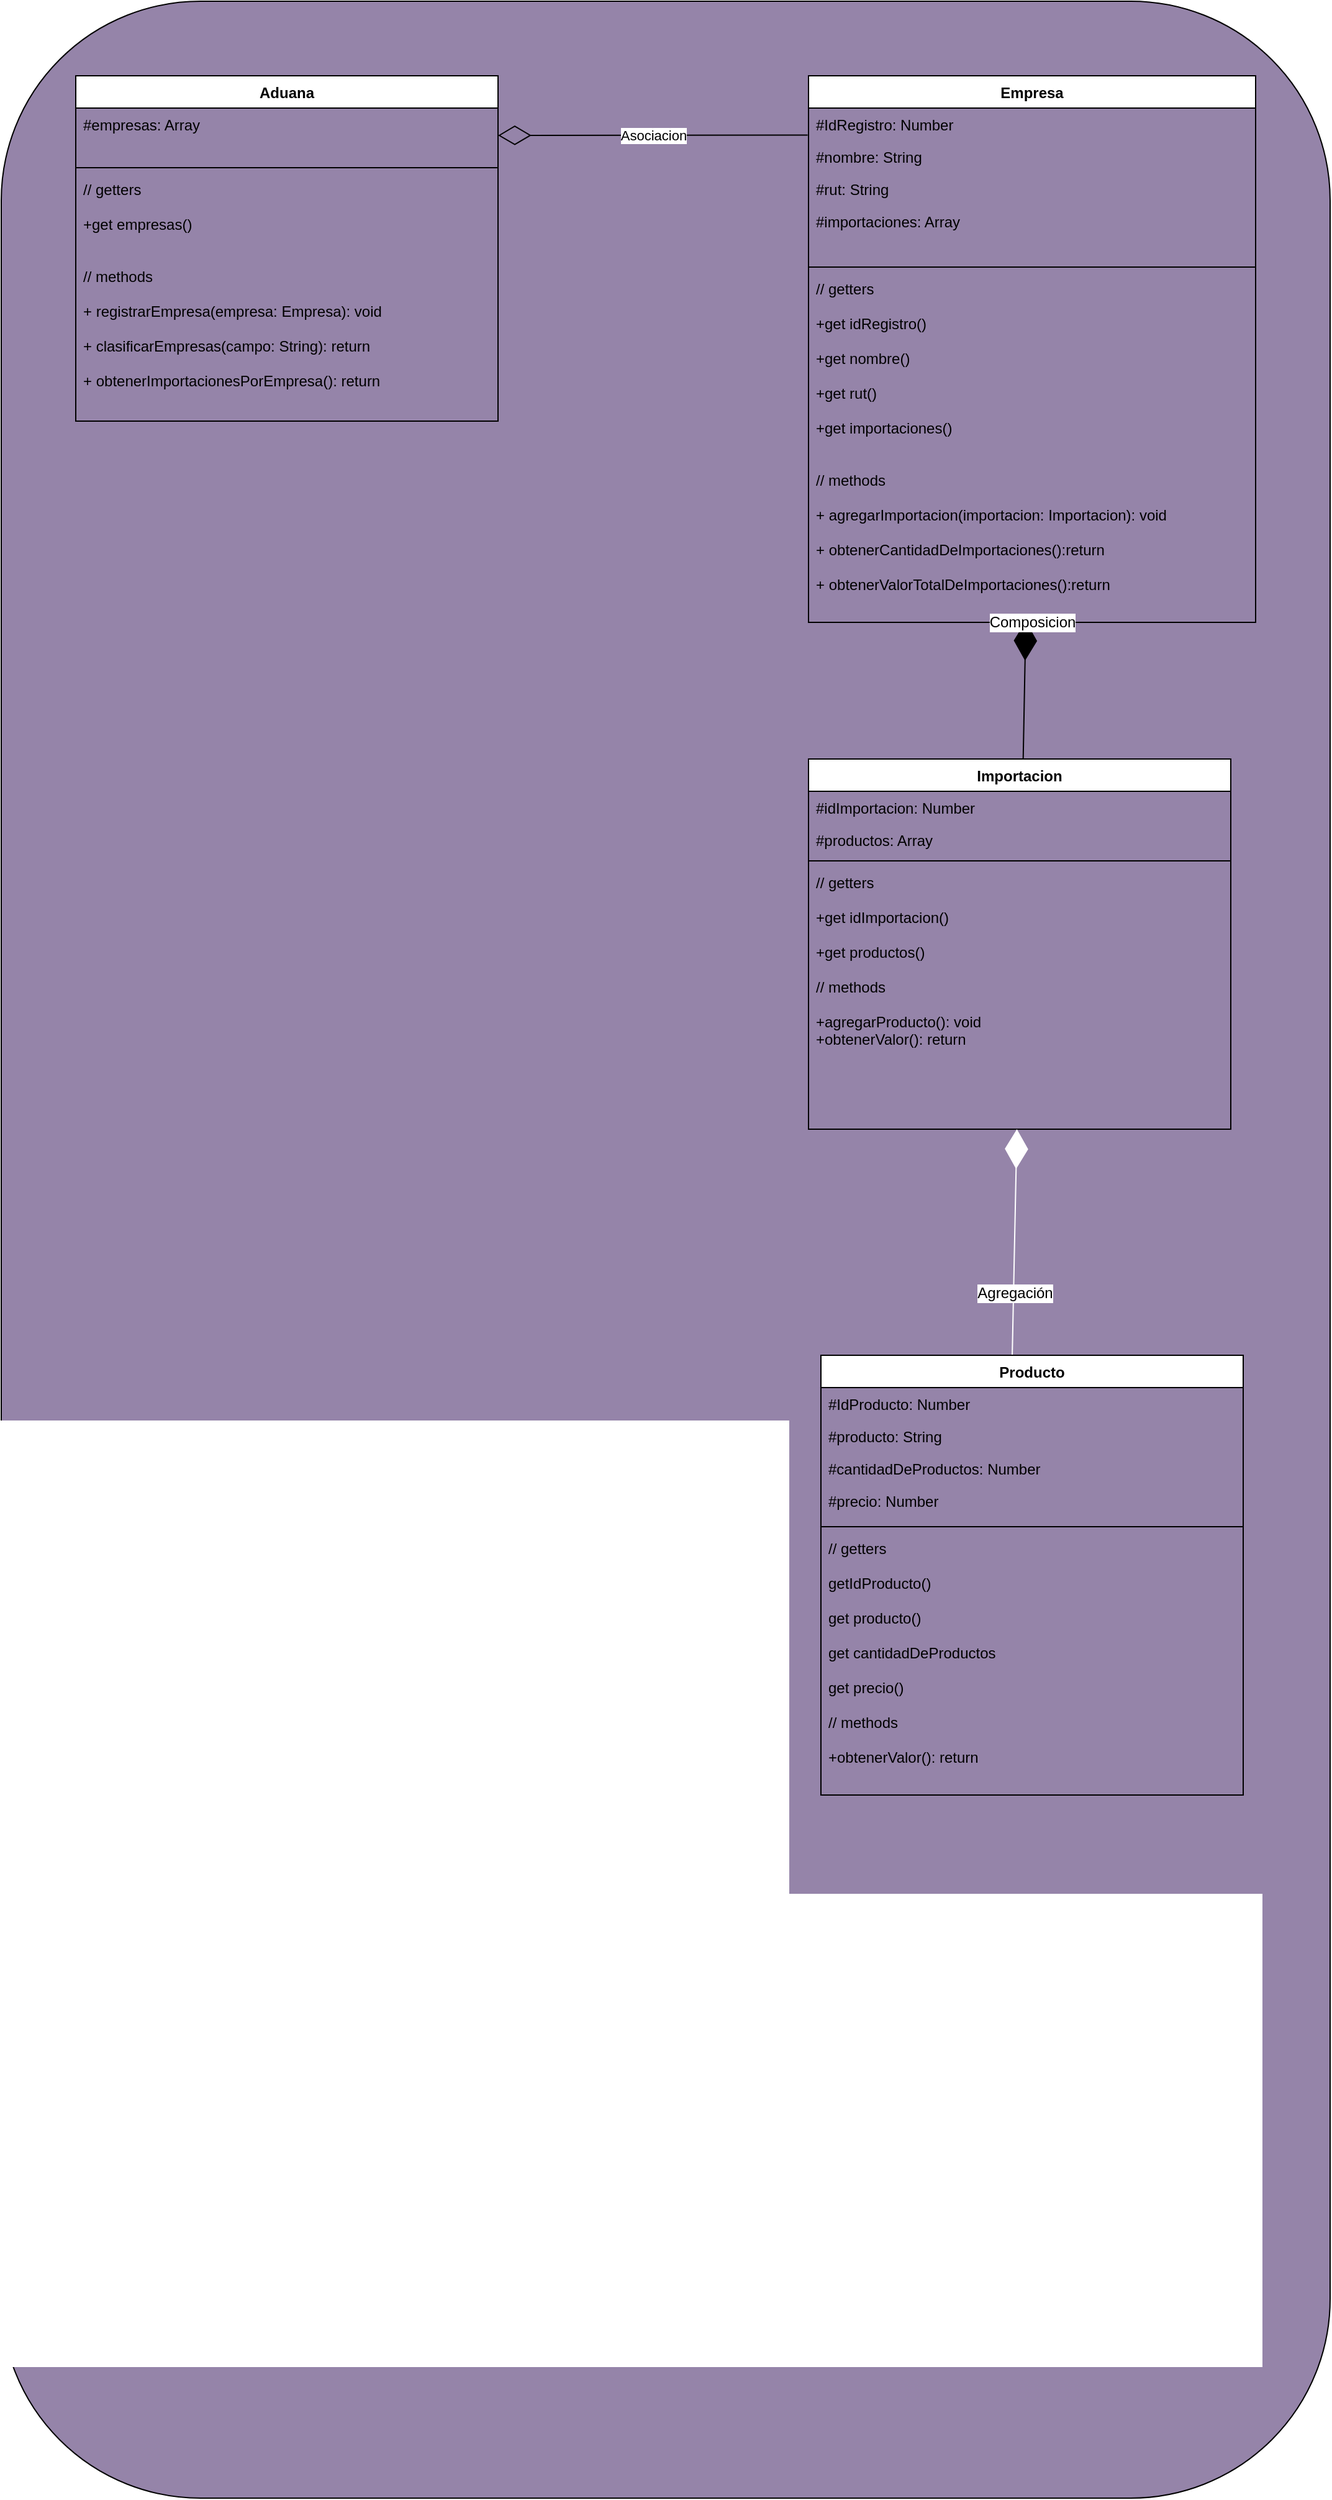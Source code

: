 <mxfile>
    <diagram id="4todYQkUyZ6tXBafg4P6" name="Página-1">
        <mxGraphModel dx="752" dy="521" grid="1" gridSize="10" guides="1" tooltips="1" connect="1" arrows="1" fold="1" page="1" pageScale="1" pageWidth="827" pageHeight="1169" math="0" shadow="0">
            <root>
                <mxCell id="0"/>
                <mxCell id="1" parent="0"/>
                <mxCell id="73" value="" style="rounded=1;whiteSpace=wrap;html=1;fontColor=#000000;fillColor=#9584a9;" parent="1" vertex="1">
                    <mxGeometry x="100" y="30" width="1070" height="2010" as="geometry"/>
                </mxCell>
                <mxCell id="2" value="Empresa" style="swimlane;fontStyle=1;align=center;verticalAlign=top;childLayout=stackLayout;horizontal=1;startSize=26;horizontalStack=0;resizeParent=1;resizeParentMax=0;resizeLast=0;collapsible=1;marginBottom=0;" parent="1" vertex="1">
                    <mxGeometry x="750" y="90" width="360" height="440" as="geometry"/>
                </mxCell>
                <mxCell id="3" value="#IdRegistro: Number" style="text;strokeColor=none;fillColor=none;align=left;verticalAlign=top;spacingLeft=4;spacingRight=4;overflow=hidden;rotatable=0;points=[[0,0.5],[1,0.5]];portConstraint=eastwest;" parent="2" vertex="1">
                    <mxGeometry y="26" width="360" height="26" as="geometry"/>
                </mxCell>
                <mxCell id="6" value="#nombre: String" style="text;strokeColor=none;fillColor=none;align=left;verticalAlign=top;spacingLeft=4;spacingRight=4;overflow=hidden;rotatable=0;points=[[0,0.5],[1,0.5]];portConstraint=eastwest;" parent="2" vertex="1">
                    <mxGeometry y="52" width="360" height="26" as="geometry"/>
                </mxCell>
                <mxCell id="46" value="#rut: String" style="text;strokeColor=none;fillColor=none;align=left;verticalAlign=top;spacingLeft=4;spacingRight=4;overflow=hidden;rotatable=0;points=[[0,0.5],[1,0.5]];portConstraint=eastwest;" parent="2" vertex="1">
                    <mxGeometry y="78" width="360" height="26" as="geometry"/>
                </mxCell>
                <mxCell id="64" value="#importaciones: Array" style="text;strokeColor=none;fillColor=none;align=left;verticalAlign=top;spacingLeft=4;spacingRight=4;overflow=hidden;rotatable=0;points=[[0,0.5],[1,0.5]];portConstraint=eastwest;" parent="2" vertex="1">
                    <mxGeometry y="104" width="360" height="46" as="geometry"/>
                </mxCell>
                <mxCell id="4" value="" style="line;strokeWidth=1;fillColor=none;align=left;verticalAlign=middle;spacingTop=-1;spacingLeft=3;spacingRight=3;rotatable=0;labelPosition=right;points=[];portConstraint=eastwest;strokeColor=inherit;" parent="2" vertex="1">
                    <mxGeometry y="150" width="360" height="8" as="geometry"/>
                </mxCell>
                <mxCell id="65" value="// getters&#10;&#10;+get idRegistro()&#10;&#10;+get nombre()&#10;&#10;+get rut()&#10;&#10;+get importaciones()&#10;&#10;&#10;// methods&#10;&#10;+ agregarImportacion(importacion: Importacion): void&#10;&#10;+ obtenerCantidadDeImportaciones():return&#10;&#10;+ obtenerValorTotalDeImportaciones():return&#10;" style="text;strokeColor=none;fillColor=none;align=left;verticalAlign=top;spacingLeft=4;spacingRight=4;overflow=hidden;rotatable=0;points=[[0,0.5],[1,0.5]];portConstraint=eastwest;" parent="2" vertex="1">
                    <mxGeometry y="158" width="360" height="282" as="geometry"/>
                </mxCell>
                <mxCell id="8" value="Aduana" style="swimlane;fontStyle=1;align=center;verticalAlign=top;childLayout=stackLayout;horizontal=1;startSize=26;horizontalStack=0;resizeParent=1;resizeParentMax=0;resizeLast=0;collapsible=1;marginBottom=0;" parent="1" vertex="1">
                    <mxGeometry x="160" y="90" width="340" height="278" as="geometry"/>
                </mxCell>
                <mxCell id="9" value="#empresas: Array    " style="text;strokeColor=none;fillColor=none;align=left;verticalAlign=top;spacingLeft=4;spacingRight=4;overflow=hidden;rotatable=0;points=[[0,0.5],[1,0.5]];portConstraint=eastwest;" parent="8" vertex="1">
                    <mxGeometry y="26" width="340" height="44" as="geometry"/>
                </mxCell>
                <mxCell id="10" value="" style="line;strokeWidth=1;fillColor=none;align=left;verticalAlign=middle;spacingTop=-1;spacingLeft=3;spacingRight=3;rotatable=0;labelPosition=right;points=[];portConstraint=eastwest;strokeColor=inherit;" parent="8" vertex="1">
                    <mxGeometry y="70" width="340" height="8" as="geometry"/>
                </mxCell>
                <mxCell id="11" value="// getters&#10;&#10;+get empresas()&#10;&#10;&#10;// methods&#10;&#10;+ registrarEmpresa(empresa: Empresa): void&#10;&#10;+ clasificarEmpresas(campo: String): return&#10;&#10;+ obtenerImportacionesPorEmpresa(): return&#10;" style="text;strokeColor=none;fillColor=none;align=left;verticalAlign=top;spacingLeft=4;spacingRight=4;overflow=hidden;rotatable=0;points=[[0,0.5],[1,0.5]];portConstraint=eastwest;" parent="8" vertex="1">
                    <mxGeometry y="78" width="340" height="200" as="geometry"/>
                </mxCell>
                <mxCell id="63" value="Composicion" style="edgeStyle=none;html=1;fontSize=12;targetPerimeterSpacing=0;endSize=29;endArrow=diamondThin;endFill=1;strokeColor=#000000;entryX=0.486;entryY=0.996;entryDx=0;entryDy=0;entryPerimeter=0;" parent="1" source="18" target="65" edge="1">
                    <mxGeometry x="1" y="-5" relative="1" as="geometry">
                        <mxPoint x="780" y="460" as="targetPoint"/>
                        <mxPoint x="762" y="520" as="sourcePoint"/>
                        <mxPoint y="1" as="offset"/>
                    </mxGeometry>
                </mxCell>
                <mxCell id="18" value="Importacion" style="swimlane;fontStyle=1;align=center;verticalAlign=top;childLayout=stackLayout;horizontal=1;startSize=26;horizontalStack=0;resizeParent=1;resizeParentMax=0;resizeLast=0;collapsible=1;marginBottom=0;" parent="1" vertex="1">
                    <mxGeometry x="750" y="640" width="340" height="298" as="geometry"/>
                </mxCell>
                <mxCell id="48" value="#idImportacion: Number" style="text;strokeColor=none;fillColor=none;align=left;verticalAlign=top;spacingLeft=4;spacingRight=4;overflow=hidden;rotatable=0;points=[[0,0.5],[1,0.5]];portConstraint=eastwest;" parent="18" vertex="1">
                    <mxGeometry y="26" width="340" height="26" as="geometry"/>
                </mxCell>
                <mxCell id="47" value="#productos: Array" style="text;strokeColor=none;fillColor=none;align=left;verticalAlign=top;spacingLeft=4;spacingRight=4;overflow=hidden;rotatable=0;points=[[0,0.5],[1,0.5]];portConstraint=eastwest;" parent="18" vertex="1">
                    <mxGeometry y="52" width="340" height="26" as="geometry"/>
                </mxCell>
                <mxCell id="20" value="" style="line;strokeWidth=1;fillColor=none;align=left;verticalAlign=middle;spacingTop=-1;spacingLeft=3;spacingRight=3;rotatable=0;labelPosition=right;points=[];portConstraint=eastwest;strokeColor=inherit;" parent="18" vertex="1">
                    <mxGeometry y="78" width="340" height="8" as="geometry"/>
                </mxCell>
                <mxCell id="21" value="// getters&#10;&#10;+get idImportacion()&#10;&#10;+get productos()&#10;&#10;// methods&#10;&#10;+agregarProducto(): void&#10;+obtenerValor(): return" style="text;strokeColor=none;fillColor=none;align=left;verticalAlign=top;spacingLeft=4;spacingRight=4;overflow=hidden;rotatable=0;points=[[0,0.5],[1,0.5]];portConstraint=eastwest;" parent="18" vertex="1">
                    <mxGeometry y="86" width="340" height="212" as="geometry"/>
                </mxCell>
                <mxCell id="70" value="Asociacion" style="endArrow=diamondThin;endFill=0;endSize=24;html=1;exitX=-0.002;exitY=0.835;exitDx=0;exitDy=0;entryX=1;entryY=0.5;entryDx=0;entryDy=0;exitPerimeter=0;" parent="1" source="3" target="9" edge="1">
                    <mxGeometry width="160" relative="1" as="geometry">
                        <mxPoint x="180" y="296" as="sourcePoint"/>
                        <mxPoint x="340" y="296" as="targetPoint"/>
                        <Array as="points"/>
                    </mxGeometry>
                </mxCell>
                <mxCell id="78" value="Agregación" style="edgeStyle=none;html=1;fontSize=12;targetPerimeterSpacing=0;endSize=29;endArrow=diamondThin;endFill=1;strokeColor=#FFFFFF;exitX=0.453;exitY=0.002;exitDx=0;exitDy=0;fillColor=#f9f7ed;exitPerimeter=0;" edge="1" parent="1" source="80" target="21">
                    <mxGeometry x="-0.46" y="-1" relative="1" as="geometry">
                        <mxPoint x="934.96" y="538.872" as="targetPoint"/>
                        <mxPoint x="800" y="1140" as="sourcePoint"/>
                        <mxPoint y="-1" as="offset"/>
                    </mxGeometry>
                </mxCell>
                <mxCell id="80" value="Producto" style="swimlane;fontStyle=1;align=center;verticalAlign=top;childLayout=stackLayout;horizontal=1;startSize=26;horizontalStack=0;resizeParent=1;resizeParentMax=0;resizeLast=0;collapsible=1;marginBottom=0;" vertex="1" parent="1">
                    <mxGeometry x="760" y="1120" width="340" height="354" as="geometry"/>
                </mxCell>
                <mxCell id="82" value="#IdProducto: Number" style="text;strokeColor=none;fillColor=none;align=left;verticalAlign=top;spacingLeft=4;spacingRight=4;overflow=hidden;rotatable=0;points=[[0,0.5],[1,0.5]];portConstraint=eastwest;" vertex="1" parent="80">
                    <mxGeometry y="26" width="340" height="26" as="geometry"/>
                </mxCell>
                <mxCell id="88" value="#producto: String" style="text;strokeColor=none;fillColor=none;align=left;verticalAlign=top;spacingLeft=4;spacingRight=4;overflow=hidden;rotatable=0;points=[[0,0.5],[1,0.5]];portConstraint=eastwest;" vertex="1" parent="80">
                    <mxGeometry y="52" width="340" height="26" as="geometry"/>
                </mxCell>
                <mxCell id="83" value="#cantidadDeProductos: Number" style="text;strokeColor=none;fillColor=none;align=left;verticalAlign=top;spacingLeft=4;spacingRight=4;overflow=hidden;rotatable=0;points=[[0,0.5],[1,0.5]];portConstraint=eastwest;" vertex="1" parent="80">
                    <mxGeometry y="78" width="340" height="26" as="geometry"/>
                </mxCell>
                <mxCell id="84" value="#precio: Number" style="text;strokeColor=none;fillColor=none;align=left;verticalAlign=top;spacingLeft=4;spacingRight=4;overflow=hidden;rotatable=0;points=[[0,0.5],[1,0.5]];portConstraint=eastwest;" vertex="1" parent="80">
                    <mxGeometry y="104" width="340" height="30" as="geometry"/>
                </mxCell>
                <mxCell id="85" value="" style="line;strokeWidth=1;fillColor=none;align=left;verticalAlign=middle;spacingTop=-1;spacingLeft=3;spacingRight=3;rotatable=0;labelPosition=right;points=[];portConstraint=eastwest;strokeColor=inherit;" vertex="1" parent="80">
                    <mxGeometry y="134" width="340" height="8" as="geometry"/>
                </mxCell>
                <mxCell id="86" value="// getters&#10;&#10;getIdProducto()&#10;&#10;get producto()&#10;&#10;get cantidadDeProductos&#10;&#10;get precio()&#10;&#10;// methods&#10;&#10;+obtenerValor(): return" style="text;strokeColor=none;fillColor=none;align=left;verticalAlign=top;spacingLeft=4;spacingRight=4;overflow=hidden;rotatable=0;points=[[0,0.5],[1,0.5]];portConstraint=eastwest;" vertex="1" parent="80">
                    <mxGeometry y="142" width="340" height="212" as="geometry"/>
                </mxCell>
            </root>
        </mxGraphModel>
    </diagram>
</mxfile>